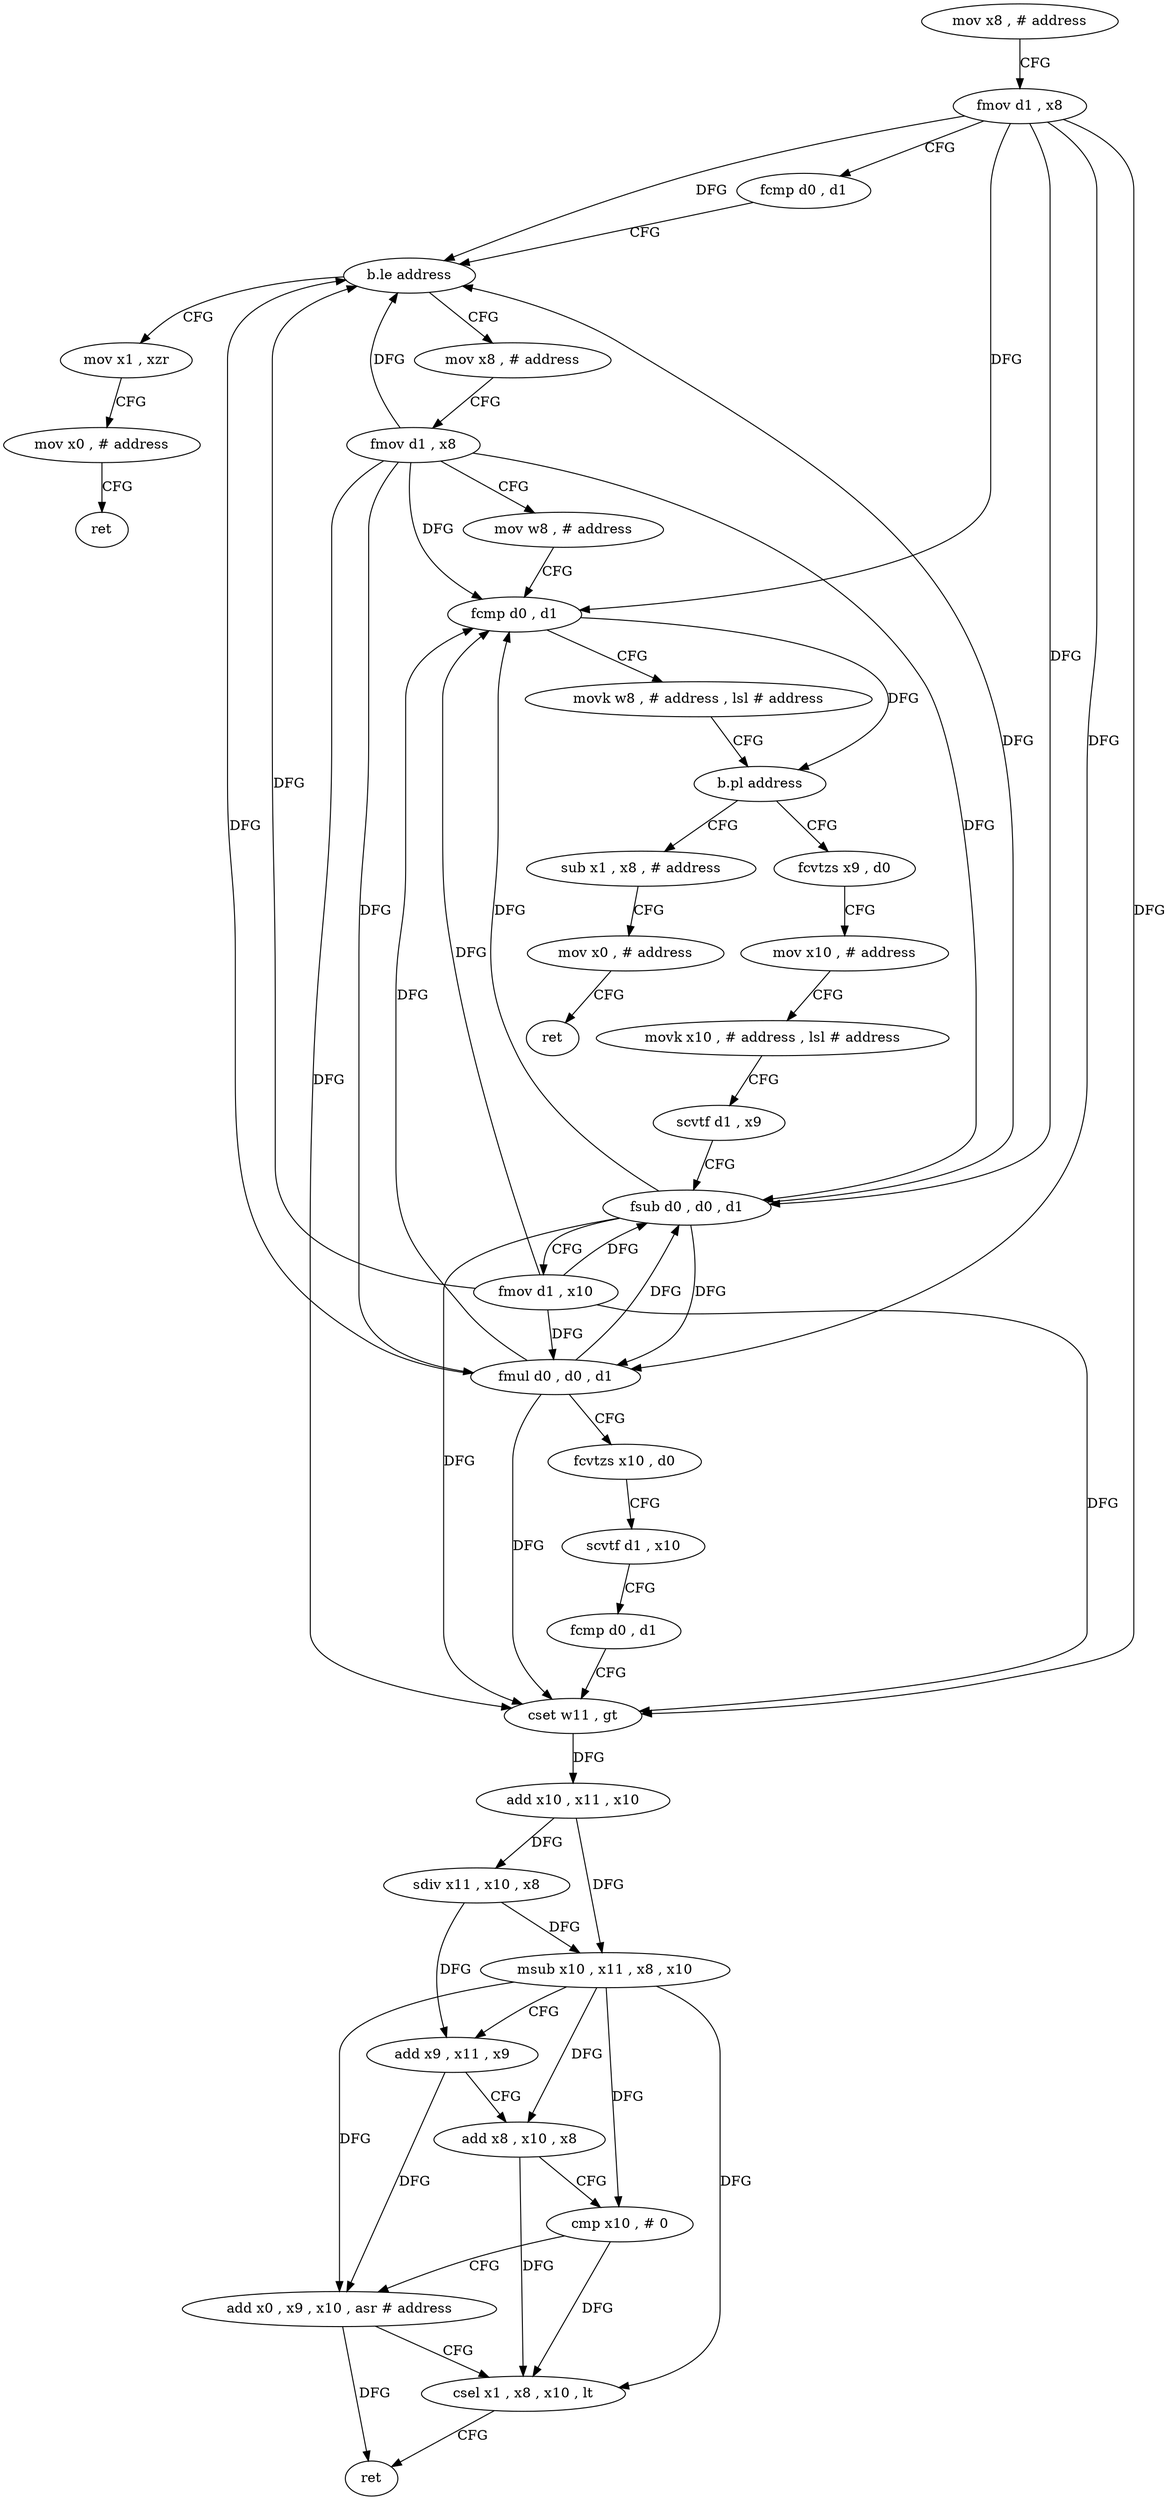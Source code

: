 digraph "func" {
"4215836" [label = "mov x8 , # address" ]
"4215840" [label = "fmov d1 , x8" ]
"4215844" [label = "fcmp d0 , d1" ]
"4215848" [label = "b.le address" ]
"4215956" [label = "mov x1 , xzr" ]
"4215852" [label = "mov x8 , # address" ]
"4215960" [label = "mov x0 , # address" ]
"4215964" [label = "ret" ]
"4215856" [label = "fmov d1 , x8" ]
"4215860" [label = "mov w8 , # address" ]
"4215864" [label = "fcmp d0 , d1" ]
"4215868" [label = "movk w8 , # address , lsl # address" ]
"4215872" [label = "b.pl address" ]
"4215968" [label = "sub x1 , x8 , # address" ]
"4215876" [label = "fcvtzs x9 , d0" ]
"4215972" [label = "mov x0 , # address" ]
"4215976" [label = "ret" ]
"4215880" [label = "mov x10 , # address" ]
"4215884" [label = "movk x10 , # address , lsl # address" ]
"4215888" [label = "scvtf d1 , x9" ]
"4215892" [label = "fsub d0 , d0 , d1" ]
"4215896" [label = "fmov d1 , x10" ]
"4215900" [label = "fmul d0 , d0 , d1" ]
"4215904" [label = "fcvtzs x10 , d0" ]
"4215908" [label = "scvtf d1 , x10" ]
"4215912" [label = "fcmp d0 , d1" ]
"4215916" [label = "cset w11 , gt" ]
"4215920" [label = "add x10 , x11 , x10" ]
"4215924" [label = "sdiv x11 , x10 , x8" ]
"4215928" [label = "msub x10 , x11 , x8 , x10" ]
"4215932" [label = "add x9 , x11 , x9" ]
"4215936" [label = "add x8 , x10 , x8" ]
"4215940" [label = "cmp x10 , # 0" ]
"4215944" [label = "add x0 , x9 , x10 , asr # address" ]
"4215948" [label = "csel x1 , x8 , x10 , lt" ]
"4215952" [label = "ret" ]
"4215836" -> "4215840" [ label = "CFG" ]
"4215840" -> "4215844" [ label = "CFG" ]
"4215840" -> "4215848" [ label = "DFG" ]
"4215840" -> "4215864" [ label = "DFG" ]
"4215840" -> "4215892" [ label = "DFG" ]
"4215840" -> "4215900" [ label = "DFG" ]
"4215840" -> "4215916" [ label = "DFG" ]
"4215844" -> "4215848" [ label = "CFG" ]
"4215848" -> "4215956" [ label = "CFG" ]
"4215848" -> "4215852" [ label = "CFG" ]
"4215956" -> "4215960" [ label = "CFG" ]
"4215852" -> "4215856" [ label = "CFG" ]
"4215960" -> "4215964" [ label = "CFG" ]
"4215856" -> "4215860" [ label = "CFG" ]
"4215856" -> "4215848" [ label = "DFG" ]
"4215856" -> "4215864" [ label = "DFG" ]
"4215856" -> "4215892" [ label = "DFG" ]
"4215856" -> "4215900" [ label = "DFG" ]
"4215856" -> "4215916" [ label = "DFG" ]
"4215860" -> "4215864" [ label = "CFG" ]
"4215864" -> "4215868" [ label = "CFG" ]
"4215864" -> "4215872" [ label = "DFG" ]
"4215868" -> "4215872" [ label = "CFG" ]
"4215872" -> "4215968" [ label = "CFG" ]
"4215872" -> "4215876" [ label = "CFG" ]
"4215968" -> "4215972" [ label = "CFG" ]
"4215876" -> "4215880" [ label = "CFG" ]
"4215972" -> "4215976" [ label = "CFG" ]
"4215880" -> "4215884" [ label = "CFG" ]
"4215884" -> "4215888" [ label = "CFG" ]
"4215888" -> "4215892" [ label = "CFG" ]
"4215892" -> "4215896" [ label = "CFG" ]
"4215892" -> "4215848" [ label = "DFG" ]
"4215892" -> "4215864" [ label = "DFG" ]
"4215892" -> "4215900" [ label = "DFG" ]
"4215892" -> "4215916" [ label = "DFG" ]
"4215896" -> "4215900" [ label = "DFG" ]
"4215896" -> "4215848" [ label = "DFG" ]
"4215896" -> "4215864" [ label = "DFG" ]
"4215896" -> "4215892" [ label = "DFG" ]
"4215896" -> "4215916" [ label = "DFG" ]
"4215900" -> "4215904" [ label = "CFG" ]
"4215900" -> "4215848" [ label = "DFG" ]
"4215900" -> "4215864" [ label = "DFG" ]
"4215900" -> "4215892" [ label = "DFG" ]
"4215900" -> "4215916" [ label = "DFG" ]
"4215904" -> "4215908" [ label = "CFG" ]
"4215908" -> "4215912" [ label = "CFG" ]
"4215912" -> "4215916" [ label = "CFG" ]
"4215916" -> "4215920" [ label = "DFG" ]
"4215920" -> "4215924" [ label = "DFG" ]
"4215920" -> "4215928" [ label = "DFG" ]
"4215924" -> "4215928" [ label = "DFG" ]
"4215924" -> "4215932" [ label = "DFG" ]
"4215928" -> "4215932" [ label = "CFG" ]
"4215928" -> "4215936" [ label = "DFG" ]
"4215928" -> "4215940" [ label = "DFG" ]
"4215928" -> "4215944" [ label = "DFG" ]
"4215928" -> "4215948" [ label = "DFG" ]
"4215932" -> "4215936" [ label = "CFG" ]
"4215932" -> "4215944" [ label = "DFG" ]
"4215936" -> "4215940" [ label = "CFG" ]
"4215936" -> "4215948" [ label = "DFG" ]
"4215940" -> "4215944" [ label = "CFG" ]
"4215940" -> "4215948" [ label = "DFG" ]
"4215944" -> "4215948" [ label = "CFG" ]
"4215944" -> "4215952" [ label = "DFG" ]
"4215948" -> "4215952" [ label = "CFG" ]
}
